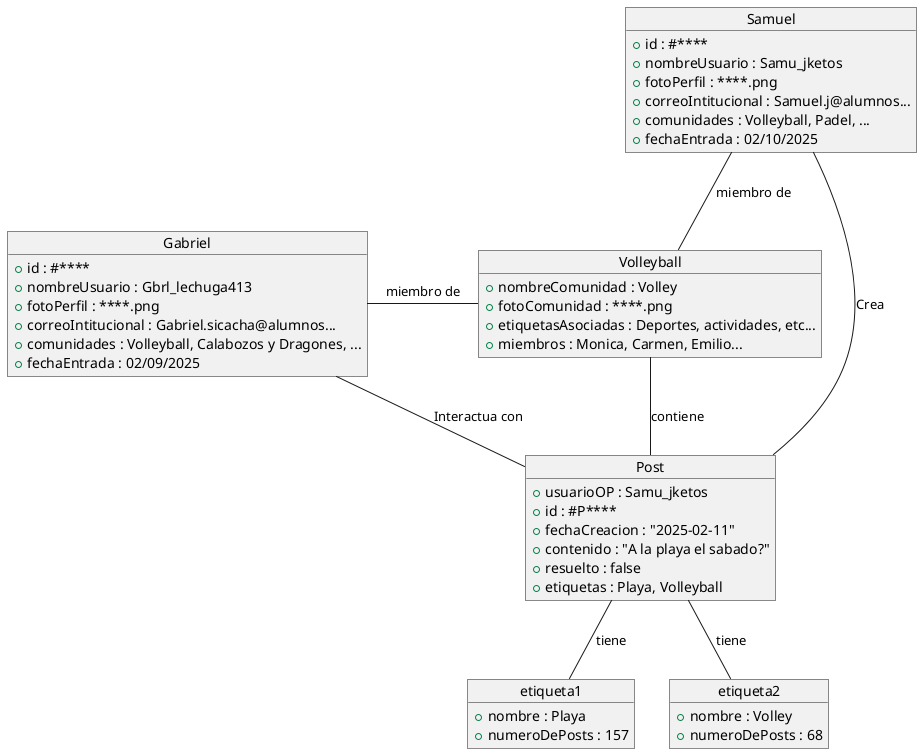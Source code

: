 @startuml

object Gabriel {
    +id : #****
    +nombreUsuario : Gbrl_lechuga413
    +fotoPerfil : ****.png
    +correoIntitucional : Gabriel.sicacha@alumnos...
    +comunidades : Volleyball, Calabozos y Dragones, ...
    +fechaEntrada : 02/09/2025
}

object Samuel {
    +id : #****
    +nombreUsuario : Samu_jketos
    +fotoPerfil : ****.png
    +correoIntitucional : Samuel.j@alumnos...
    +comunidades : Volleyball, Padel, ...
    +fechaEntrada : 02/10/2025
}

object Volleyball {
    +nombreComunidad : Volley
    +fotoComunidad : ****.png
    +etiquetasAsociadas : Deportes, actividades, etc...
    +miembros : Monica, Carmen, Emilio...
}

object Post {
    +usuarioOP : Samu_jketos
    +id : #P****
    +fechaCreacion : "2025-02-11"
    +contenido : "A la playa el sabado?"
    +resuelto : false
    +etiquetas : Playa, Volleyball
}

object etiqueta1 {
    +nombre : Playa
    +numeroDePosts : 157
}

object etiqueta2 {
    +nombre : Volley
    +numeroDePosts : 68
}

Gabriel -right- Volleyball : "miembro de"
Samuel -- Volleyball : "miembro de"
Samuel -- Post : "Crea"
Volleyball -- Post : "contiene"
Gabriel -- Post : "Interactua con"
Post -- etiqueta1 : "tiene"
Post -- etiqueta2 : "tiene"

@enduml
